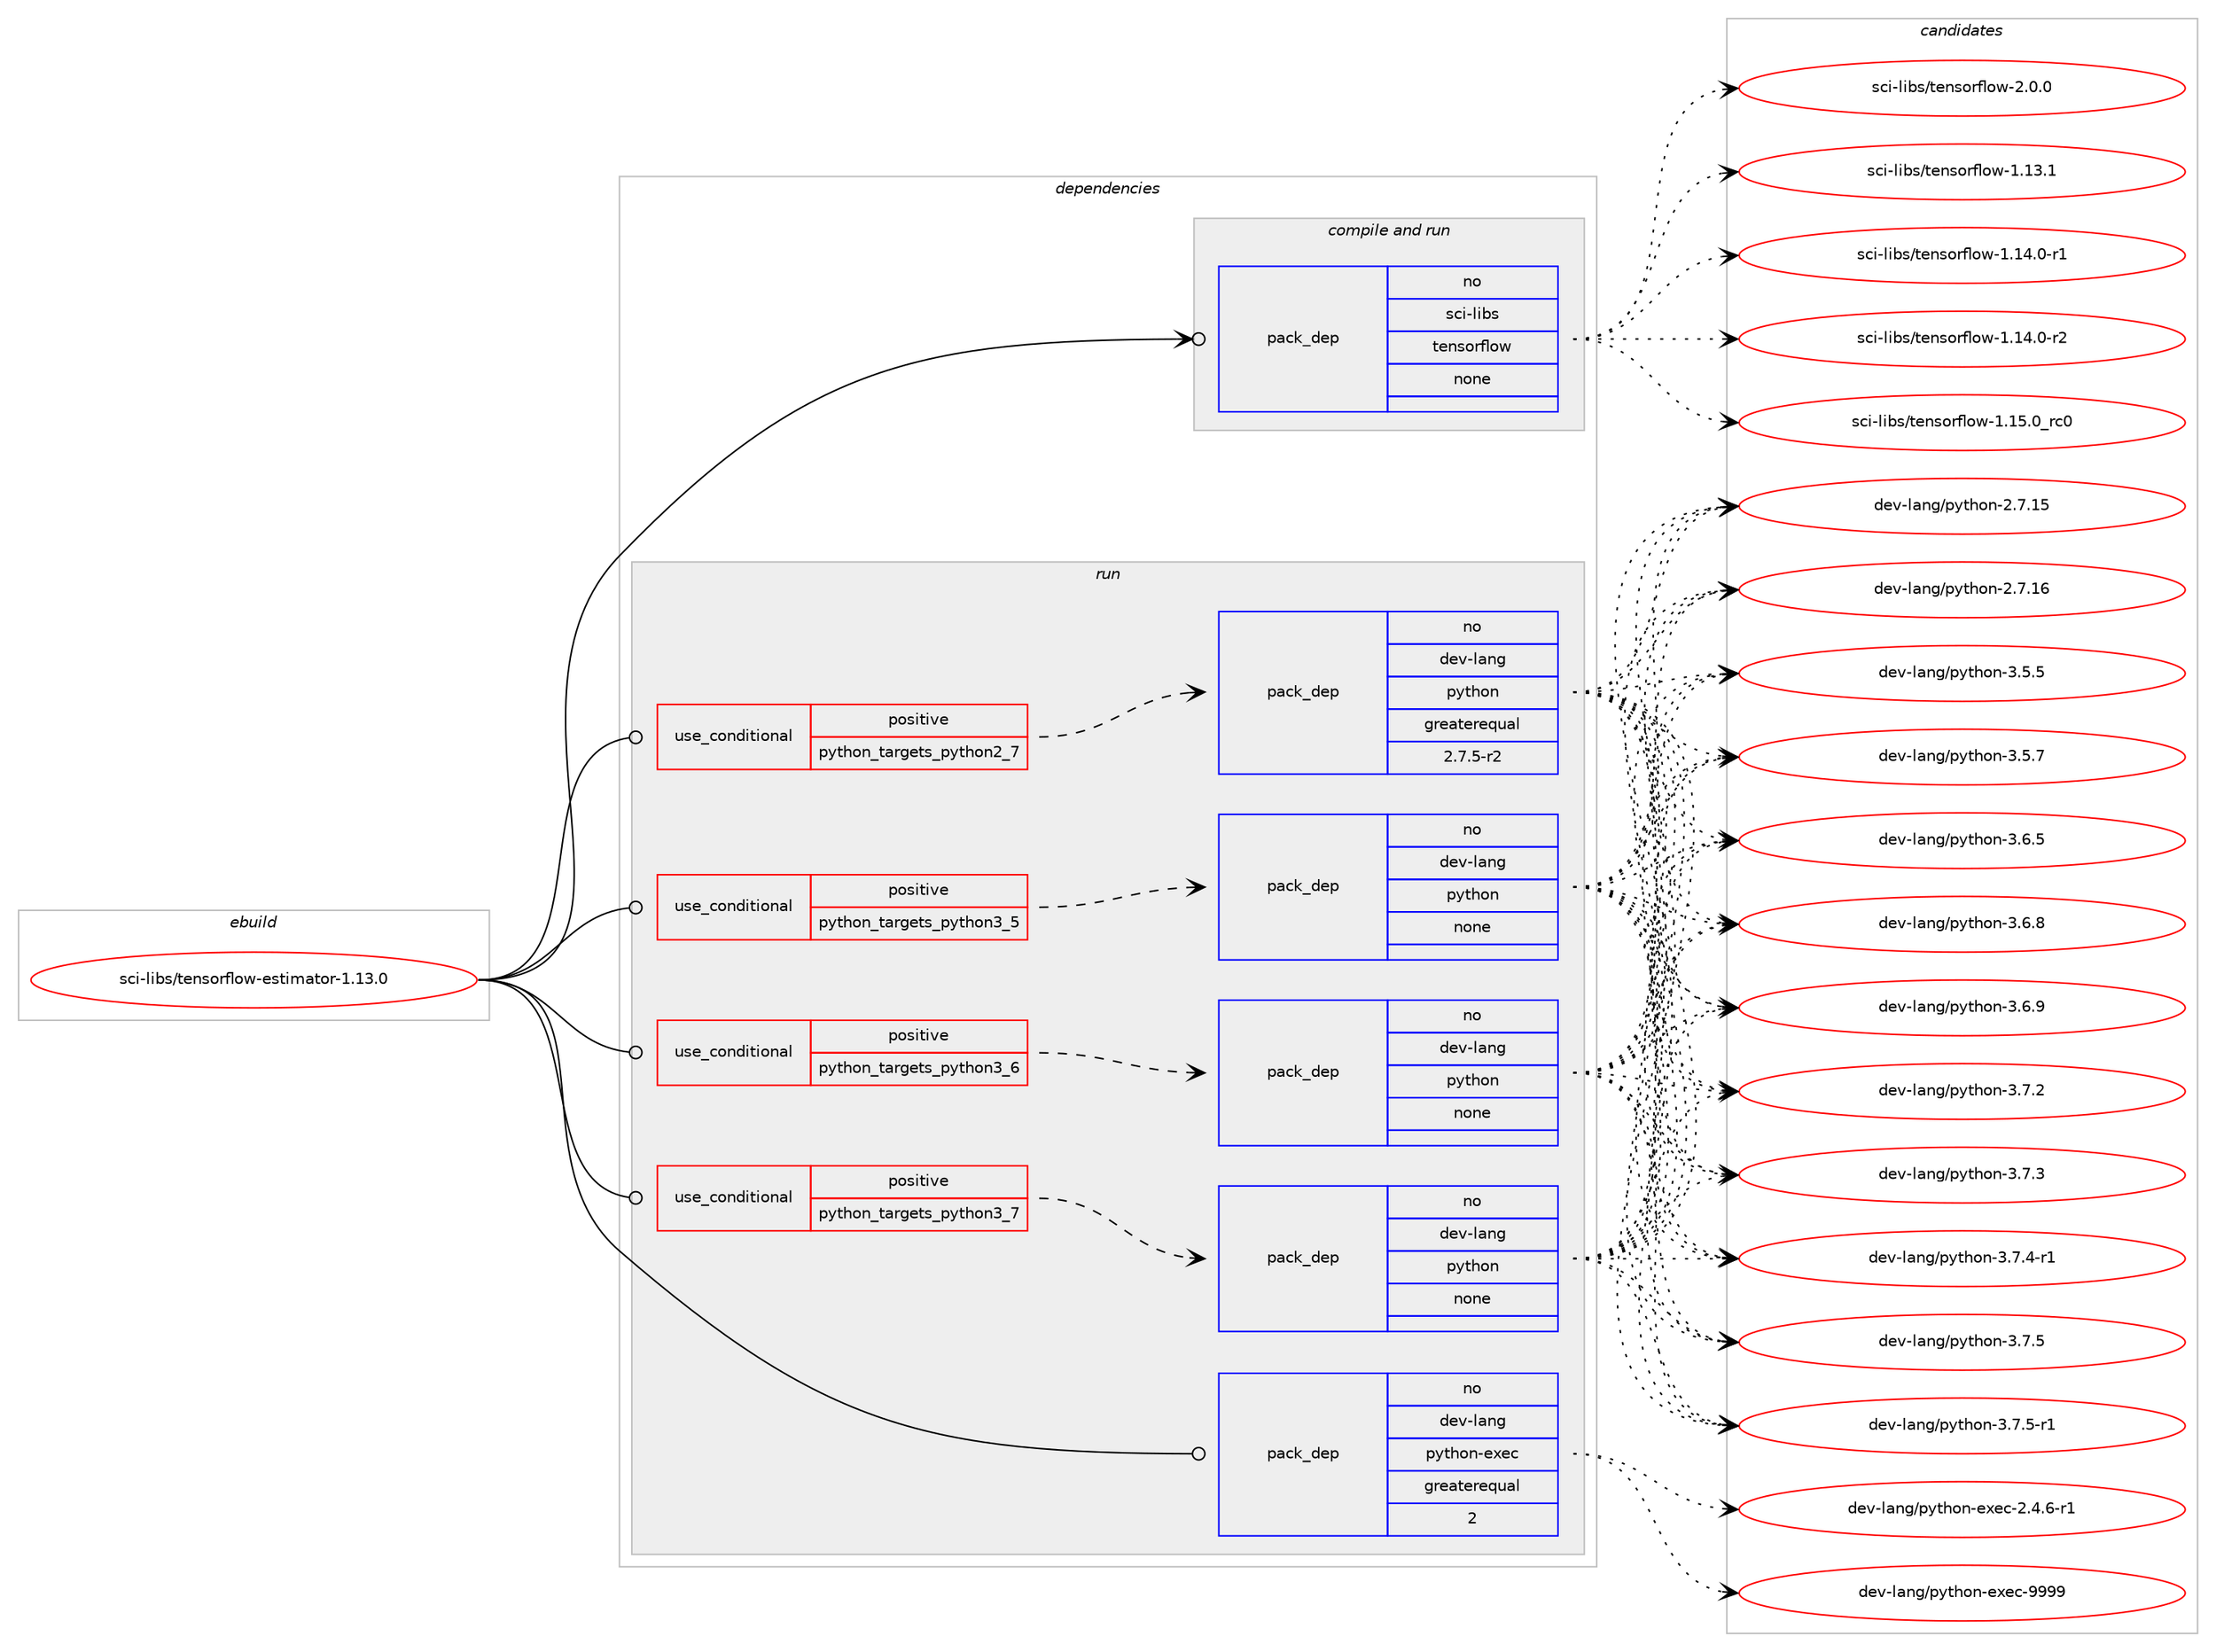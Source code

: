 digraph prolog {

# *************
# Graph options
# *************

newrank=true;
concentrate=true;
compound=true;
graph [rankdir=LR,fontname=Helvetica,fontsize=10,ranksep=1.5];#, ranksep=2.5, nodesep=0.2];
edge  [arrowhead=vee];
node  [fontname=Helvetica,fontsize=10];

# **********
# The ebuild
# **********

subgraph cluster_leftcol {
color=gray;
rank=same;
label=<<i>ebuild</i>>;
id [label="sci-libs/tensorflow-estimator-1.13.0", color=red, width=4, href="../sci-libs/tensorflow-estimator-1.13.0.svg"];
}

# ****************
# The dependencies
# ****************

subgraph cluster_midcol {
color=gray;
label=<<i>dependencies</i>>;
subgraph cluster_compile {
fillcolor="#eeeeee";
style=filled;
label=<<i>compile</i>>;
}
subgraph cluster_compileandrun {
fillcolor="#eeeeee";
style=filled;
label=<<i>compile and run</i>>;
subgraph pack636197 {
dependency860259 [label=<<TABLE BORDER="0" CELLBORDER="1" CELLSPACING="0" CELLPADDING="4" WIDTH="220"><TR><TD ROWSPAN="6" CELLPADDING="30">pack_dep</TD></TR><TR><TD WIDTH="110">no</TD></TR><TR><TD>sci-libs</TD></TR><TR><TD>tensorflow</TD></TR><TR><TD>none</TD></TR><TR><TD></TD></TR></TABLE>>, shape=none, color=blue];
}
id:e -> dependency860259:w [weight=20,style="solid",arrowhead="odotvee"];
}
subgraph cluster_run {
fillcolor="#eeeeee";
style=filled;
label=<<i>run</i>>;
subgraph cond208862 {
dependency860260 [label=<<TABLE BORDER="0" CELLBORDER="1" CELLSPACING="0" CELLPADDING="4"><TR><TD ROWSPAN="3" CELLPADDING="10">use_conditional</TD></TR><TR><TD>positive</TD></TR><TR><TD>python_targets_python2_7</TD></TR></TABLE>>, shape=none, color=red];
subgraph pack636198 {
dependency860261 [label=<<TABLE BORDER="0" CELLBORDER="1" CELLSPACING="0" CELLPADDING="4" WIDTH="220"><TR><TD ROWSPAN="6" CELLPADDING="30">pack_dep</TD></TR><TR><TD WIDTH="110">no</TD></TR><TR><TD>dev-lang</TD></TR><TR><TD>python</TD></TR><TR><TD>greaterequal</TD></TR><TR><TD>2.7.5-r2</TD></TR></TABLE>>, shape=none, color=blue];
}
dependency860260:e -> dependency860261:w [weight=20,style="dashed",arrowhead="vee"];
}
id:e -> dependency860260:w [weight=20,style="solid",arrowhead="odot"];
subgraph cond208863 {
dependency860262 [label=<<TABLE BORDER="0" CELLBORDER="1" CELLSPACING="0" CELLPADDING="4"><TR><TD ROWSPAN="3" CELLPADDING="10">use_conditional</TD></TR><TR><TD>positive</TD></TR><TR><TD>python_targets_python3_5</TD></TR></TABLE>>, shape=none, color=red];
subgraph pack636199 {
dependency860263 [label=<<TABLE BORDER="0" CELLBORDER="1" CELLSPACING="0" CELLPADDING="4" WIDTH="220"><TR><TD ROWSPAN="6" CELLPADDING="30">pack_dep</TD></TR><TR><TD WIDTH="110">no</TD></TR><TR><TD>dev-lang</TD></TR><TR><TD>python</TD></TR><TR><TD>none</TD></TR><TR><TD></TD></TR></TABLE>>, shape=none, color=blue];
}
dependency860262:e -> dependency860263:w [weight=20,style="dashed",arrowhead="vee"];
}
id:e -> dependency860262:w [weight=20,style="solid",arrowhead="odot"];
subgraph cond208864 {
dependency860264 [label=<<TABLE BORDER="0" CELLBORDER="1" CELLSPACING="0" CELLPADDING="4"><TR><TD ROWSPAN="3" CELLPADDING="10">use_conditional</TD></TR><TR><TD>positive</TD></TR><TR><TD>python_targets_python3_6</TD></TR></TABLE>>, shape=none, color=red];
subgraph pack636200 {
dependency860265 [label=<<TABLE BORDER="0" CELLBORDER="1" CELLSPACING="0" CELLPADDING="4" WIDTH="220"><TR><TD ROWSPAN="6" CELLPADDING="30">pack_dep</TD></TR><TR><TD WIDTH="110">no</TD></TR><TR><TD>dev-lang</TD></TR><TR><TD>python</TD></TR><TR><TD>none</TD></TR><TR><TD></TD></TR></TABLE>>, shape=none, color=blue];
}
dependency860264:e -> dependency860265:w [weight=20,style="dashed",arrowhead="vee"];
}
id:e -> dependency860264:w [weight=20,style="solid",arrowhead="odot"];
subgraph cond208865 {
dependency860266 [label=<<TABLE BORDER="0" CELLBORDER="1" CELLSPACING="0" CELLPADDING="4"><TR><TD ROWSPAN="3" CELLPADDING="10">use_conditional</TD></TR><TR><TD>positive</TD></TR><TR><TD>python_targets_python3_7</TD></TR></TABLE>>, shape=none, color=red];
subgraph pack636201 {
dependency860267 [label=<<TABLE BORDER="0" CELLBORDER="1" CELLSPACING="0" CELLPADDING="4" WIDTH="220"><TR><TD ROWSPAN="6" CELLPADDING="30">pack_dep</TD></TR><TR><TD WIDTH="110">no</TD></TR><TR><TD>dev-lang</TD></TR><TR><TD>python</TD></TR><TR><TD>none</TD></TR><TR><TD></TD></TR></TABLE>>, shape=none, color=blue];
}
dependency860266:e -> dependency860267:w [weight=20,style="dashed",arrowhead="vee"];
}
id:e -> dependency860266:w [weight=20,style="solid",arrowhead="odot"];
subgraph pack636202 {
dependency860268 [label=<<TABLE BORDER="0" CELLBORDER="1" CELLSPACING="0" CELLPADDING="4" WIDTH="220"><TR><TD ROWSPAN="6" CELLPADDING="30">pack_dep</TD></TR><TR><TD WIDTH="110">no</TD></TR><TR><TD>dev-lang</TD></TR><TR><TD>python-exec</TD></TR><TR><TD>greaterequal</TD></TR><TR><TD>2</TD></TR></TABLE>>, shape=none, color=blue];
}
id:e -> dependency860268:w [weight=20,style="solid",arrowhead="odot"];
}
}

# **************
# The candidates
# **************

subgraph cluster_choices {
rank=same;
color=gray;
label=<<i>candidates</i>>;

subgraph choice636197 {
color=black;
nodesep=1;
choice1159910545108105981154711610111011511111410210811111945494649514649 [label="sci-libs/tensorflow-1.13.1", color=red, width=4,href="../sci-libs/tensorflow-1.13.1.svg"];
choice11599105451081059811547116101110115111114102108111119454946495246484511449 [label="sci-libs/tensorflow-1.14.0-r1", color=red, width=4,href="../sci-libs/tensorflow-1.14.0-r1.svg"];
choice11599105451081059811547116101110115111114102108111119454946495246484511450 [label="sci-libs/tensorflow-1.14.0-r2", color=red, width=4,href="../sci-libs/tensorflow-1.14.0-r2.svg"];
choice1159910545108105981154711610111011511111410210811111945494649534648951149948 [label="sci-libs/tensorflow-1.15.0_rc0", color=red, width=4,href="../sci-libs/tensorflow-1.15.0_rc0.svg"];
choice11599105451081059811547116101110115111114102108111119455046484648 [label="sci-libs/tensorflow-2.0.0", color=red, width=4,href="../sci-libs/tensorflow-2.0.0.svg"];
dependency860259:e -> choice1159910545108105981154711610111011511111410210811111945494649514649:w [style=dotted,weight="100"];
dependency860259:e -> choice11599105451081059811547116101110115111114102108111119454946495246484511449:w [style=dotted,weight="100"];
dependency860259:e -> choice11599105451081059811547116101110115111114102108111119454946495246484511450:w [style=dotted,weight="100"];
dependency860259:e -> choice1159910545108105981154711610111011511111410210811111945494649534648951149948:w [style=dotted,weight="100"];
dependency860259:e -> choice11599105451081059811547116101110115111114102108111119455046484648:w [style=dotted,weight="100"];
}
subgraph choice636198 {
color=black;
nodesep=1;
choice10010111845108971101034711212111610411111045504655464953 [label="dev-lang/python-2.7.15", color=red, width=4,href="../dev-lang/python-2.7.15.svg"];
choice10010111845108971101034711212111610411111045504655464954 [label="dev-lang/python-2.7.16", color=red, width=4,href="../dev-lang/python-2.7.16.svg"];
choice100101118451089711010347112121116104111110455146534653 [label="dev-lang/python-3.5.5", color=red, width=4,href="../dev-lang/python-3.5.5.svg"];
choice100101118451089711010347112121116104111110455146534655 [label="dev-lang/python-3.5.7", color=red, width=4,href="../dev-lang/python-3.5.7.svg"];
choice100101118451089711010347112121116104111110455146544653 [label="dev-lang/python-3.6.5", color=red, width=4,href="../dev-lang/python-3.6.5.svg"];
choice100101118451089711010347112121116104111110455146544656 [label="dev-lang/python-3.6.8", color=red, width=4,href="../dev-lang/python-3.6.8.svg"];
choice100101118451089711010347112121116104111110455146544657 [label="dev-lang/python-3.6.9", color=red, width=4,href="../dev-lang/python-3.6.9.svg"];
choice100101118451089711010347112121116104111110455146554650 [label="dev-lang/python-3.7.2", color=red, width=4,href="../dev-lang/python-3.7.2.svg"];
choice100101118451089711010347112121116104111110455146554651 [label="dev-lang/python-3.7.3", color=red, width=4,href="../dev-lang/python-3.7.3.svg"];
choice1001011184510897110103471121211161041111104551465546524511449 [label="dev-lang/python-3.7.4-r1", color=red, width=4,href="../dev-lang/python-3.7.4-r1.svg"];
choice100101118451089711010347112121116104111110455146554653 [label="dev-lang/python-3.7.5", color=red, width=4,href="../dev-lang/python-3.7.5.svg"];
choice1001011184510897110103471121211161041111104551465546534511449 [label="dev-lang/python-3.7.5-r1", color=red, width=4,href="../dev-lang/python-3.7.5-r1.svg"];
dependency860261:e -> choice10010111845108971101034711212111610411111045504655464953:w [style=dotted,weight="100"];
dependency860261:e -> choice10010111845108971101034711212111610411111045504655464954:w [style=dotted,weight="100"];
dependency860261:e -> choice100101118451089711010347112121116104111110455146534653:w [style=dotted,weight="100"];
dependency860261:e -> choice100101118451089711010347112121116104111110455146534655:w [style=dotted,weight="100"];
dependency860261:e -> choice100101118451089711010347112121116104111110455146544653:w [style=dotted,weight="100"];
dependency860261:e -> choice100101118451089711010347112121116104111110455146544656:w [style=dotted,weight="100"];
dependency860261:e -> choice100101118451089711010347112121116104111110455146544657:w [style=dotted,weight="100"];
dependency860261:e -> choice100101118451089711010347112121116104111110455146554650:w [style=dotted,weight="100"];
dependency860261:e -> choice100101118451089711010347112121116104111110455146554651:w [style=dotted,weight="100"];
dependency860261:e -> choice1001011184510897110103471121211161041111104551465546524511449:w [style=dotted,weight="100"];
dependency860261:e -> choice100101118451089711010347112121116104111110455146554653:w [style=dotted,weight="100"];
dependency860261:e -> choice1001011184510897110103471121211161041111104551465546534511449:w [style=dotted,weight="100"];
}
subgraph choice636199 {
color=black;
nodesep=1;
choice10010111845108971101034711212111610411111045504655464953 [label="dev-lang/python-2.7.15", color=red, width=4,href="../dev-lang/python-2.7.15.svg"];
choice10010111845108971101034711212111610411111045504655464954 [label="dev-lang/python-2.7.16", color=red, width=4,href="../dev-lang/python-2.7.16.svg"];
choice100101118451089711010347112121116104111110455146534653 [label="dev-lang/python-3.5.5", color=red, width=4,href="../dev-lang/python-3.5.5.svg"];
choice100101118451089711010347112121116104111110455146534655 [label="dev-lang/python-3.5.7", color=red, width=4,href="../dev-lang/python-3.5.7.svg"];
choice100101118451089711010347112121116104111110455146544653 [label="dev-lang/python-3.6.5", color=red, width=4,href="../dev-lang/python-3.6.5.svg"];
choice100101118451089711010347112121116104111110455146544656 [label="dev-lang/python-3.6.8", color=red, width=4,href="../dev-lang/python-3.6.8.svg"];
choice100101118451089711010347112121116104111110455146544657 [label="dev-lang/python-3.6.9", color=red, width=4,href="../dev-lang/python-3.6.9.svg"];
choice100101118451089711010347112121116104111110455146554650 [label="dev-lang/python-3.7.2", color=red, width=4,href="../dev-lang/python-3.7.2.svg"];
choice100101118451089711010347112121116104111110455146554651 [label="dev-lang/python-3.7.3", color=red, width=4,href="../dev-lang/python-3.7.3.svg"];
choice1001011184510897110103471121211161041111104551465546524511449 [label="dev-lang/python-3.7.4-r1", color=red, width=4,href="../dev-lang/python-3.7.4-r1.svg"];
choice100101118451089711010347112121116104111110455146554653 [label="dev-lang/python-3.7.5", color=red, width=4,href="../dev-lang/python-3.7.5.svg"];
choice1001011184510897110103471121211161041111104551465546534511449 [label="dev-lang/python-3.7.5-r1", color=red, width=4,href="../dev-lang/python-3.7.5-r1.svg"];
dependency860263:e -> choice10010111845108971101034711212111610411111045504655464953:w [style=dotted,weight="100"];
dependency860263:e -> choice10010111845108971101034711212111610411111045504655464954:w [style=dotted,weight="100"];
dependency860263:e -> choice100101118451089711010347112121116104111110455146534653:w [style=dotted,weight="100"];
dependency860263:e -> choice100101118451089711010347112121116104111110455146534655:w [style=dotted,weight="100"];
dependency860263:e -> choice100101118451089711010347112121116104111110455146544653:w [style=dotted,weight="100"];
dependency860263:e -> choice100101118451089711010347112121116104111110455146544656:w [style=dotted,weight="100"];
dependency860263:e -> choice100101118451089711010347112121116104111110455146544657:w [style=dotted,weight="100"];
dependency860263:e -> choice100101118451089711010347112121116104111110455146554650:w [style=dotted,weight="100"];
dependency860263:e -> choice100101118451089711010347112121116104111110455146554651:w [style=dotted,weight="100"];
dependency860263:e -> choice1001011184510897110103471121211161041111104551465546524511449:w [style=dotted,weight="100"];
dependency860263:e -> choice100101118451089711010347112121116104111110455146554653:w [style=dotted,weight="100"];
dependency860263:e -> choice1001011184510897110103471121211161041111104551465546534511449:w [style=dotted,weight="100"];
}
subgraph choice636200 {
color=black;
nodesep=1;
choice10010111845108971101034711212111610411111045504655464953 [label="dev-lang/python-2.7.15", color=red, width=4,href="../dev-lang/python-2.7.15.svg"];
choice10010111845108971101034711212111610411111045504655464954 [label="dev-lang/python-2.7.16", color=red, width=4,href="../dev-lang/python-2.7.16.svg"];
choice100101118451089711010347112121116104111110455146534653 [label="dev-lang/python-3.5.5", color=red, width=4,href="../dev-lang/python-3.5.5.svg"];
choice100101118451089711010347112121116104111110455146534655 [label="dev-lang/python-3.5.7", color=red, width=4,href="../dev-lang/python-3.5.7.svg"];
choice100101118451089711010347112121116104111110455146544653 [label="dev-lang/python-3.6.5", color=red, width=4,href="../dev-lang/python-3.6.5.svg"];
choice100101118451089711010347112121116104111110455146544656 [label="dev-lang/python-3.6.8", color=red, width=4,href="../dev-lang/python-3.6.8.svg"];
choice100101118451089711010347112121116104111110455146544657 [label="dev-lang/python-3.6.9", color=red, width=4,href="../dev-lang/python-3.6.9.svg"];
choice100101118451089711010347112121116104111110455146554650 [label="dev-lang/python-3.7.2", color=red, width=4,href="../dev-lang/python-3.7.2.svg"];
choice100101118451089711010347112121116104111110455146554651 [label="dev-lang/python-3.7.3", color=red, width=4,href="../dev-lang/python-3.7.3.svg"];
choice1001011184510897110103471121211161041111104551465546524511449 [label="dev-lang/python-3.7.4-r1", color=red, width=4,href="../dev-lang/python-3.7.4-r1.svg"];
choice100101118451089711010347112121116104111110455146554653 [label="dev-lang/python-3.7.5", color=red, width=4,href="../dev-lang/python-3.7.5.svg"];
choice1001011184510897110103471121211161041111104551465546534511449 [label="dev-lang/python-3.7.5-r1", color=red, width=4,href="../dev-lang/python-3.7.5-r1.svg"];
dependency860265:e -> choice10010111845108971101034711212111610411111045504655464953:w [style=dotted,weight="100"];
dependency860265:e -> choice10010111845108971101034711212111610411111045504655464954:w [style=dotted,weight="100"];
dependency860265:e -> choice100101118451089711010347112121116104111110455146534653:w [style=dotted,weight="100"];
dependency860265:e -> choice100101118451089711010347112121116104111110455146534655:w [style=dotted,weight="100"];
dependency860265:e -> choice100101118451089711010347112121116104111110455146544653:w [style=dotted,weight="100"];
dependency860265:e -> choice100101118451089711010347112121116104111110455146544656:w [style=dotted,weight="100"];
dependency860265:e -> choice100101118451089711010347112121116104111110455146544657:w [style=dotted,weight="100"];
dependency860265:e -> choice100101118451089711010347112121116104111110455146554650:w [style=dotted,weight="100"];
dependency860265:e -> choice100101118451089711010347112121116104111110455146554651:w [style=dotted,weight="100"];
dependency860265:e -> choice1001011184510897110103471121211161041111104551465546524511449:w [style=dotted,weight="100"];
dependency860265:e -> choice100101118451089711010347112121116104111110455146554653:w [style=dotted,weight="100"];
dependency860265:e -> choice1001011184510897110103471121211161041111104551465546534511449:w [style=dotted,weight="100"];
}
subgraph choice636201 {
color=black;
nodesep=1;
choice10010111845108971101034711212111610411111045504655464953 [label="dev-lang/python-2.7.15", color=red, width=4,href="../dev-lang/python-2.7.15.svg"];
choice10010111845108971101034711212111610411111045504655464954 [label="dev-lang/python-2.7.16", color=red, width=4,href="../dev-lang/python-2.7.16.svg"];
choice100101118451089711010347112121116104111110455146534653 [label="dev-lang/python-3.5.5", color=red, width=4,href="../dev-lang/python-3.5.5.svg"];
choice100101118451089711010347112121116104111110455146534655 [label="dev-lang/python-3.5.7", color=red, width=4,href="../dev-lang/python-3.5.7.svg"];
choice100101118451089711010347112121116104111110455146544653 [label="dev-lang/python-3.6.5", color=red, width=4,href="../dev-lang/python-3.6.5.svg"];
choice100101118451089711010347112121116104111110455146544656 [label="dev-lang/python-3.6.8", color=red, width=4,href="../dev-lang/python-3.6.8.svg"];
choice100101118451089711010347112121116104111110455146544657 [label="dev-lang/python-3.6.9", color=red, width=4,href="../dev-lang/python-3.6.9.svg"];
choice100101118451089711010347112121116104111110455146554650 [label="dev-lang/python-3.7.2", color=red, width=4,href="../dev-lang/python-3.7.2.svg"];
choice100101118451089711010347112121116104111110455146554651 [label="dev-lang/python-3.7.3", color=red, width=4,href="../dev-lang/python-3.7.3.svg"];
choice1001011184510897110103471121211161041111104551465546524511449 [label="dev-lang/python-3.7.4-r1", color=red, width=4,href="../dev-lang/python-3.7.4-r1.svg"];
choice100101118451089711010347112121116104111110455146554653 [label="dev-lang/python-3.7.5", color=red, width=4,href="../dev-lang/python-3.7.5.svg"];
choice1001011184510897110103471121211161041111104551465546534511449 [label="dev-lang/python-3.7.5-r1", color=red, width=4,href="../dev-lang/python-3.7.5-r1.svg"];
dependency860267:e -> choice10010111845108971101034711212111610411111045504655464953:w [style=dotted,weight="100"];
dependency860267:e -> choice10010111845108971101034711212111610411111045504655464954:w [style=dotted,weight="100"];
dependency860267:e -> choice100101118451089711010347112121116104111110455146534653:w [style=dotted,weight="100"];
dependency860267:e -> choice100101118451089711010347112121116104111110455146534655:w [style=dotted,weight="100"];
dependency860267:e -> choice100101118451089711010347112121116104111110455146544653:w [style=dotted,weight="100"];
dependency860267:e -> choice100101118451089711010347112121116104111110455146544656:w [style=dotted,weight="100"];
dependency860267:e -> choice100101118451089711010347112121116104111110455146544657:w [style=dotted,weight="100"];
dependency860267:e -> choice100101118451089711010347112121116104111110455146554650:w [style=dotted,weight="100"];
dependency860267:e -> choice100101118451089711010347112121116104111110455146554651:w [style=dotted,weight="100"];
dependency860267:e -> choice1001011184510897110103471121211161041111104551465546524511449:w [style=dotted,weight="100"];
dependency860267:e -> choice100101118451089711010347112121116104111110455146554653:w [style=dotted,weight="100"];
dependency860267:e -> choice1001011184510897110103471121211161041111104551465546534511449:w [style=dotted,weight="100"];
}
subgraph choice636202 {
color=black;
nodesep=1;
choice10010111845108971101034711212111610411111045101120101994550465246544511449 [label="dev-lang/python-exec-2.4.6-r1", color=red, width=4,href="../dev-lang/python-exec-2.4.6-r1.svg"];
choice10010111845108971101034711212111610411111045101120101994557575757 [label="dev-lang/python-exec-9999", color=red, width=4,href="../dev-lang/python-exec-9999.svg"];
dependency860268:e -> choice10010111845108971101034711212111610411111045101120101994550465246544511449:w [style=dotted,weight="100"];
dependency860268:e -> choice10010111845108971101034711212111610411111045101120101994557575757:w [style=dotted,weight="100"];
}
}

}
